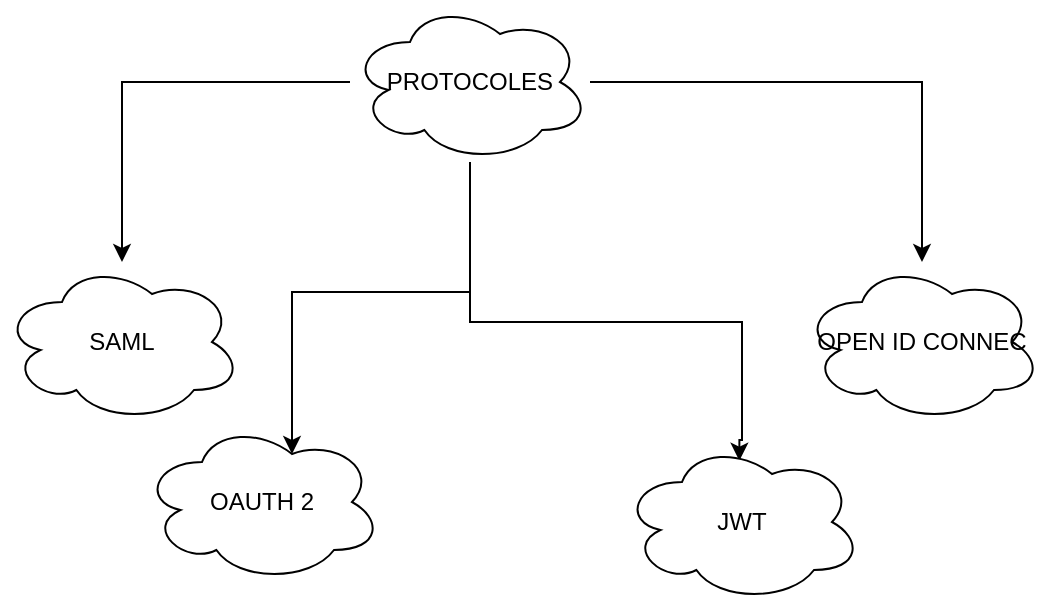 <mxfile version="22.1.15" type="github">
  <diagram name="Page-1" id="SgpV4EJyZPkHtqcQZCJH">
    <mxGraphModel dx="786" dy="467" grid="1" gridSize="10" guides="1" tooltips="1" connect="1" arrows="1" fold="1" page="1" pageScale="1" pageWidth="827" pageHeight="1169" math="0" shadow="0">
      <root>
        <mxCell id="0" />
        <mxCell id="1" parent="0" />
        <mxCell id="jEuPB7vrNVqdJbxvYjUA-8" style="edgeStyle=orthogonalEdgeStyle;rounded=0;orthogonalLoop=1;jettySize=auto;html=1;" edge="1" parent="1" source="jEuPB7vrNVqdJbxvYjUA-2" target="jEuPB7vrNVqdJbxvYjUA-5">
          <mxGeometry relative="1" as="geometry" />
        </mxCell>
        <mxCell id="jEuPB7vrNVqdJbxvYjUA-9" style="edgeStyle=orthogonalEdgeStyle;rounded=0;orthogonalLoop=1;jettySize=auto;html=1;" edge="1" parent="1" source="jEuPB7vrNVqdJbxvYjUA-2" target="jEuPB7vrNVqdJbxvYjUA-4">
          <mxGeometry relative="1" as="geometry" />
        </mxCell>
        <mxCell id="jEuPB7vrNVqdJbxvYjUA-11" style="edgeStyle=orthogonalEdgeStyle;rounded=0;orthogonalLoop=1;jettySize=auto;html=1;entryX=0.489;entryY=0.117;entryDx=0;entryDy=0;entryPerimeter=0;" edge="1" parent="1" source="jEuPB7vrNVqdJbxvYjUA-2" target="jEuPB7vrNVqdJbxvYjUA-10">
          <mxGeometry relative="1" as="geometry">
            <Array as="points">
              <mxPoint x="414" y="280" />
              <mxPoint x="550" y="280" />
              <mxPoint x="550" y="339" />
              <mxPoint x="549" y="339" />
            </Array>
          </mxGeometry>
        </mxCell>
        <mxCell id="jEuPB7vrNVqdJbxvYjUA-2" value="PROTOCOLES" style="ellipse;shape=cloud;whiteSpace=wrap;html=1;" vertex="1" parent="1">
          <mxGeometry x="354" y="120" width="120" height="80" as="geometry" />
        </mxCell>
        <mxCell id="jEuPB7vrNVqdJbxvYjUA-3" value="OAUTH 2" style="ellipse;shape=cloud;whiteSpace=wrap;html=1;" vertex="1" parent="1">
          <mxGeometry x="250" y="330" width="120" height="80" as="geometry" />
        </mxCell>
        <mxCell id="jEuPB7vrNVqdJbxvYjUA-4" value="OPEN ID CONNEC" style="ellipse;shape=cloud;whiteSpace=wrap;html=1;" vertex="1" parent="1">
          <mxGeometry x="580" y="250" width="120" height="80" as="geometry" />
        </mxCell>
        <mxCell id="jEuPB7vrNVqdJbxvYjUA-5" value="SAML" style="ellipse;shape=cloud;whiteSpace=wrap;html=1;" vertex="1" parent="1">
          <mxGeometry x="180" y="250" width="120" height="80" as="geometry" />
        </mxCell>
        <mxCell id="jEuPB7vrNVqdJbxvYjUA-10" value="JWT" style="ellipse;shape=cloud;whiteSpace=wrap;html=1;" vertex="1" parent="1">
          <mxGeometry x="490" y="340" width="120" height="80" as="geometry" />
        </mxCell>
        <mxCell id="jEuPB7vrNVqdJbxvYjUA-12" style="edgeStyle=orthogonalEdgeStyle;rounded=0;orthogonalLoop=1;jettySize=auto;html=1;entryX=0.625;entryY=0.2;entryDx=0;entryDy=0;entryPerimeter=0;" edge="1" parent="1" source="jEuPB7vrNVqdJbxvYjUA-2" target="jEuPB7vrNVqdJbxvYjUA-3">
          <mxGeometry relative="1" as="geometry" />
        </mxCell>
      </root>
    </mxGraphModel>
  </diagram>
</mxfile>
